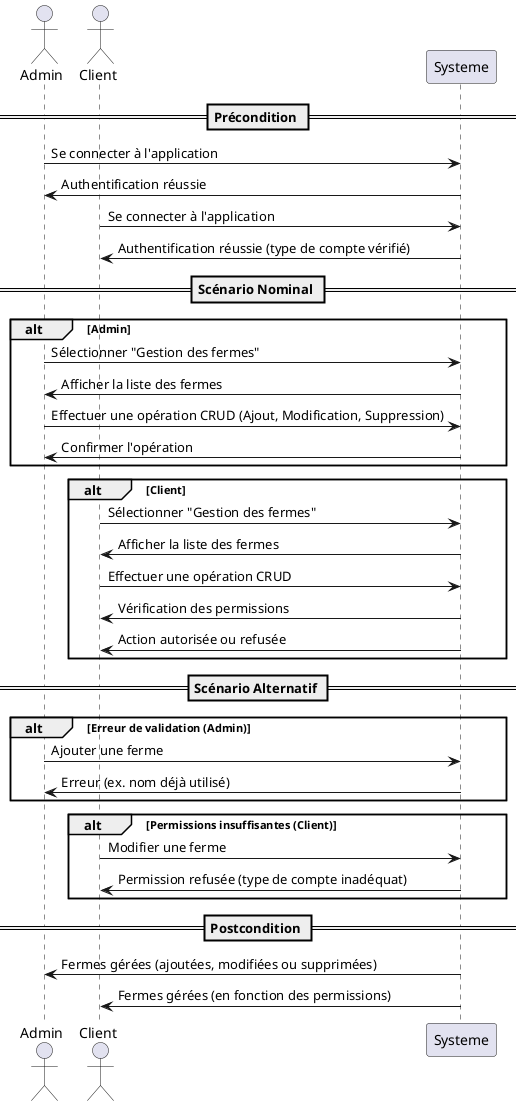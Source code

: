 @startuml
actor Admin
actor Client
participant Systeme

== Précondition ==
Admin -> Systeme: Se connecter à l'application
Systeme -> Admin: Authentification réussie
Client -> Systeme: Se connecter à l'application
Systeme -> Client: Authentification réussie (type de compte vérifié)

== Scénario Nominal ==
alt Admin
    Admin -> Systeme: Sélectionner "Gestion des fermes"
    Systeme -> Admin: Afficher la liste des fermes
    Admin -> Systeme: Effectuer une opération CRUD (Ajout, Modification, Suppression)
    Systeme -> Admin: Confirmer l'opération
end

alt Client
    Client -> Systeme: Sélectionner "Gestion des fermes"
    Systeme -> Client: Afficher la liste des fermes
    Client -> Systeme: Effectuer une opération CRUD
    Systeme -> Client: Vérification des permissions
    Systeme -> Client: Action autorisée ou refusée
end

== Scénario Alternatif ==
alt Erreur de validation (Admin)
    Admin -> Systeme: Ajouter une ferme
    Systeme -> Admin: Erreur (ex. nom déjà utilisé)
end

alt Permissions insuffisantes (Client)
    Client -> Systeme: Modifier une ferme
    Systeme -> Client: Permission refusée (type de compte inadéquat)
end

== Postcondition ==
Systeme -> Admin: Fermes gérées (ajoutées, modifiées ou supprimées)
Systeme -> Client: Fermes gérées (en fonction des permissions)
@enduml
